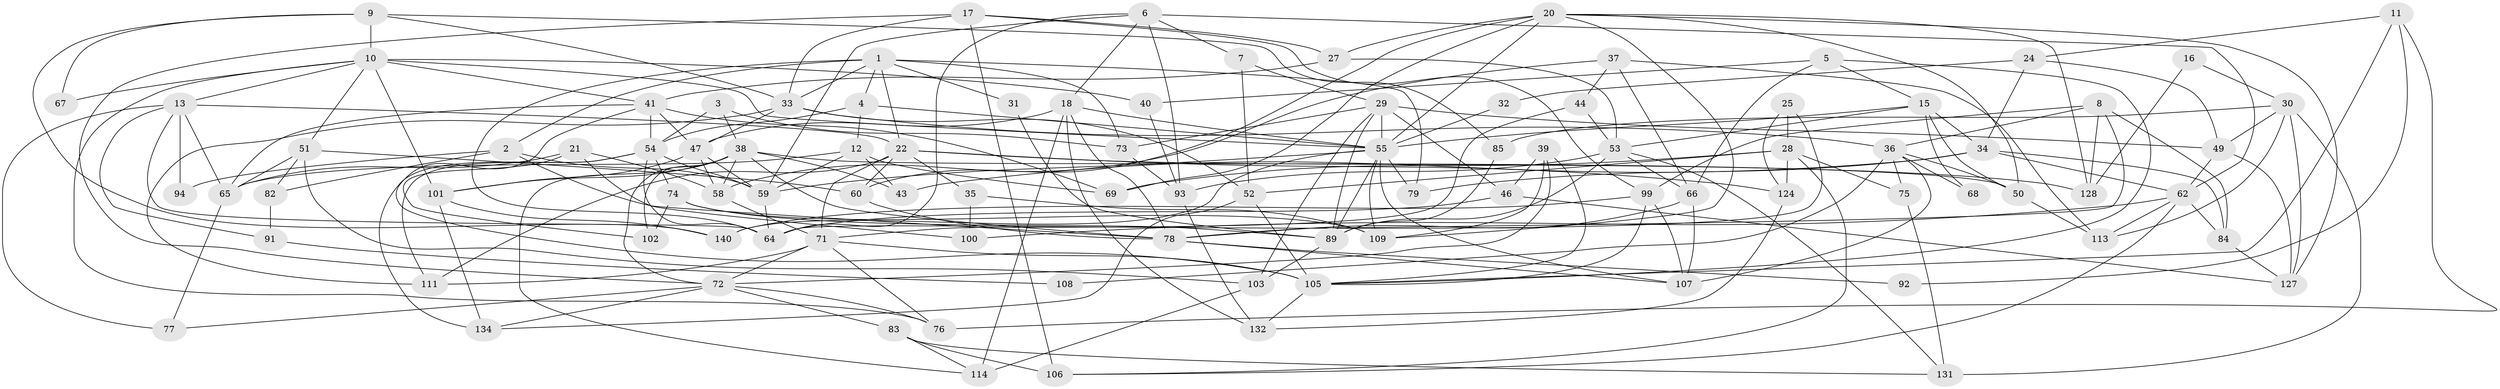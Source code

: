 // original degree distribution, {5: 0.18571428571428572, 4: 0.3357142857142857, 3: 0.24285714285714285, 2: 0.12142857142857143, 6: 0.06428571428571428, 8: 0.007142857142857143, 7: 0.03571428571428571, 9: 0.007142857142857143}
// Generated by graph-tools (version 1.1) at 2025/41/03/06/25 10:41:58]
// undirected, 96 vertices, 233 edges
graph export_dot {
graph [start="1"]
  node [color=gray90,style=filled];
  1 [super="+19"];
  2 [super="+26"];
  3;
  4 [super="+121"];
  5 [super="+126"];
  6 [super="+116"];
  7;
  8 [super="+14"];
  9 [super="+56"];
  10 [super="+130"];
  11;
  12 [super="+135"];
  13 [super="+42"];
  15 [super="+23"];
  16;
  17;
  18 [super="+70"];
  20 [super="+81"];
  21;
  22;
  24;
  25 [super="+45"];
  27;
  28;
  29 [super="+61"];
  30 [super="+95"];
  31;
  32;
  33 [super="+97"];
  34 [super="+133"];
  35;
  36 [super="+48"];
  37;
  38 [super="+98"];
  39;
  40;
  41;
  43;
  44;
  46 [super="+57"];
  47 [super="+125"];
  49;
  50 [super="+136"];
  51 [super="+117"];
  52 [super="+104"];
  53 [super="+80"];
  54 [super="+63"];
  55 [super="+112"];
  58;
  59 [super="+96"];
  60;
  62 [super="+122"];
  64 [super="+120"];
  65 [super="+88"];
  66;
  67;
  68;
  69 [super="+90"];
  71 [super="+87"];
  72 [super="+138"];
  73;
  74;
  75;
  76;
  77;
  78 [super="+86"];
  79;
  82;
  83 [super="+123"];
  84;
  85;
  89;
  91;
  92;
  93 [super="+110"];
  94;
  99 [super="+115"];
  100;
  101;
  102;
  103;
  105 [super="+137"];
  106;
  107 [super="+119"];
  108;
  109 [super="+118"];
  111 [super="+129"];
  113;
  114;
  124;
  127 [super="+139"];
  128;
  131;
  132;
  134;
  140;
  1 -- 2;
  1 -- 4;
  1 -- 79;
  1 -- 33;
  1 -- 22;
  1 -- 73;
  1 -- 31;
  1 -- 64;
  2 -- 82;
  2 -- 94;
  2 -- 59;
  2 -- 78;
  3 -- 38;
  3 -- 54;
  3 -- 73;
  4 -- 54;
  4 -- 55;
  4 -- 12;
  5 -- 105;
  5 -- 40;
  5 -- 66;
  5 -- 15;
  6 -- 93;
  6 -- 64;
  6 -- 62;
  6 -- 7;
  6 -- 18;
  6 -- 59;
  7 -- 52;
  7 -- 29;
  8 -- 128;
  8 -- 84;
  8 -- 36;
  8 -- 78;
  8 -- 99;
  9 -- 33;
  9 -- 67;
  9 -- 85;
  9 -- 10;
  9 -- 140;
  10 -- 76;
  10 -- 40;
  10 -- 55;
  10 -- 67;
  10 -- 101;
  10 -- 41;
  10 -- 13;
  10 -- 51;
  11 -- 76;
  11 -- 24;
  11 -- 92;
  11 -- 105;
  12 -- 59;
  12 -- 65;
  12 -- 69;
  12 -- 43;
  13 -- 77;
  13 -- 22;
  13 -- 65;
  13 -- 91;
  13 -- 94;
  13 -- 64;
  15 -- 34;
  15 -- 50 [weight=2];
  15 -- 68;
  15 -- 53;
  15 -- 55;
  16 -- 128;
  16 -- 30;
  17 -- 106;
  17 -- 27;
  17 -- 33;
  17 -- 72;
  17 -- 99;
  18 -- 114;
  18 -- 55;
  18 -- 78;
  18 -- 132;
  18 -- 47;
  20 -- 50;
  20 -- 60;
  20 -- 109;
  20 -- 128;
  20 -- 27;
  20 -- 127;
  20 -- 69;
  20 -- 55;
  21 -- 102;
  21 -- 58;
  21 -- 65;
  21 -- 100;
  22 -- 111;
  22 -- 35;
  22 -- 60;
  22 -- 124;
  22 -- 128;
  22 -- 71;
  24 -- 49;
  24 -- 32;
  24 -- 34;
  25 -- 124;
  25 -- 28;
  25 -- 64;
  27 -- 41;
  27 -- 53;
  28 -- 69;
  28 -- 75;
  28 -- 106;
  28 -- 124;
  28 -- 52;
  29 -- 49;
  29 -- 89;
  29 -- 73;
  29 -- 103;
  29 -- 55;
  29 -- 46;
  30 -- 127;
  30 -- 49;
  30 -- 113;
  30 -- 131;
  30 -- 85;
  31 -- 89;
  32 -- 55;
  33 -- 36;
  33 -- 111;
  33 -- 52;
  33 -- 47;
  34 -- 84;
  34 -- 43;
  34 -- 62;
  34 -- 79;
  35 -- 100;
  35 -- 109;
  36 -- 75;
  36 -- 108;
  36 -- 107;
  36 -- 68;
  36 -- 50;
  37 -- 66;
  37 -- 44;
  37 -- 58;
  37 -- 113;
  38 -- 78;
  38 -- 72;
  38 -- 43;
  38 -- 114;
  38 -- 50;
  38 -- 101;
  38 -- 102;
  38 -- 58;
  39 -- 105;
  39 -- 72;
  39 -- 46;
  39 -- 109;
  40 -- 93;
  41 -- 47;
  41 -- 69;
  41 -- 105;
  41 -- 54;
  41 -- 65;
  44 -- 71;
  44 -- 53;
  46 -- 64;
  46 -- 127;
  47 -- 59;
  47 -- 101;
  47 -- 58;
  49 -- 62;
  49 -- 127;
  50 -- 113;
  51 -- 60;
  51 -- 82;
  51 -- 65;
  51 -- 103;
  52 -- 134;
  52 -- 105;
  53 -- 66;
  53 -- 131;
  53 -- 89;
  53 -- 93;
  54 -- 134;
  54 -- 64;
  54 -- 111;
  54 -- 74;
  54 -- 59;
  55 -- 89;
  55 -- 140 [weight=2];
  55 -- 107;
  55 -- 59;
  55 -- 109;
  55 -- 79;
  58 -- 71;
  59 -- 64;
  60 -- 78;
  62 -- 113;
  62 -- 100;
  62 -- 106;
  62 -- 84;
  65 -- 77;
  66 -- 107;
  66 -- 78;
  71 -- 76;
  71 -- 72;
  71 -- 111;
  71 -- 105;
  72 -- 76;
  72 -- 77;
  72 -- 83;
  72 -- 134;
  73 -- 93;
  74 -- 109;
  74 -- 89;
  74 -- 102;
  75 -- 131;
  78 -- 107;
  78 -- 92;
  82 -- 91;
  83 -- 131;
  83 -- 106;
  83 -- 114;
  84 -- 127;
  85 -- 89;
  89 -- 103;
  91 -- 108;
  93 -- 132;
  99 -- 105;
  99 -- 107;
  99 -- 140;
  101 -- 140;
  101 -- 134;
  103 -- 114;
  105 -- 132;
  124 -- 132;
}
